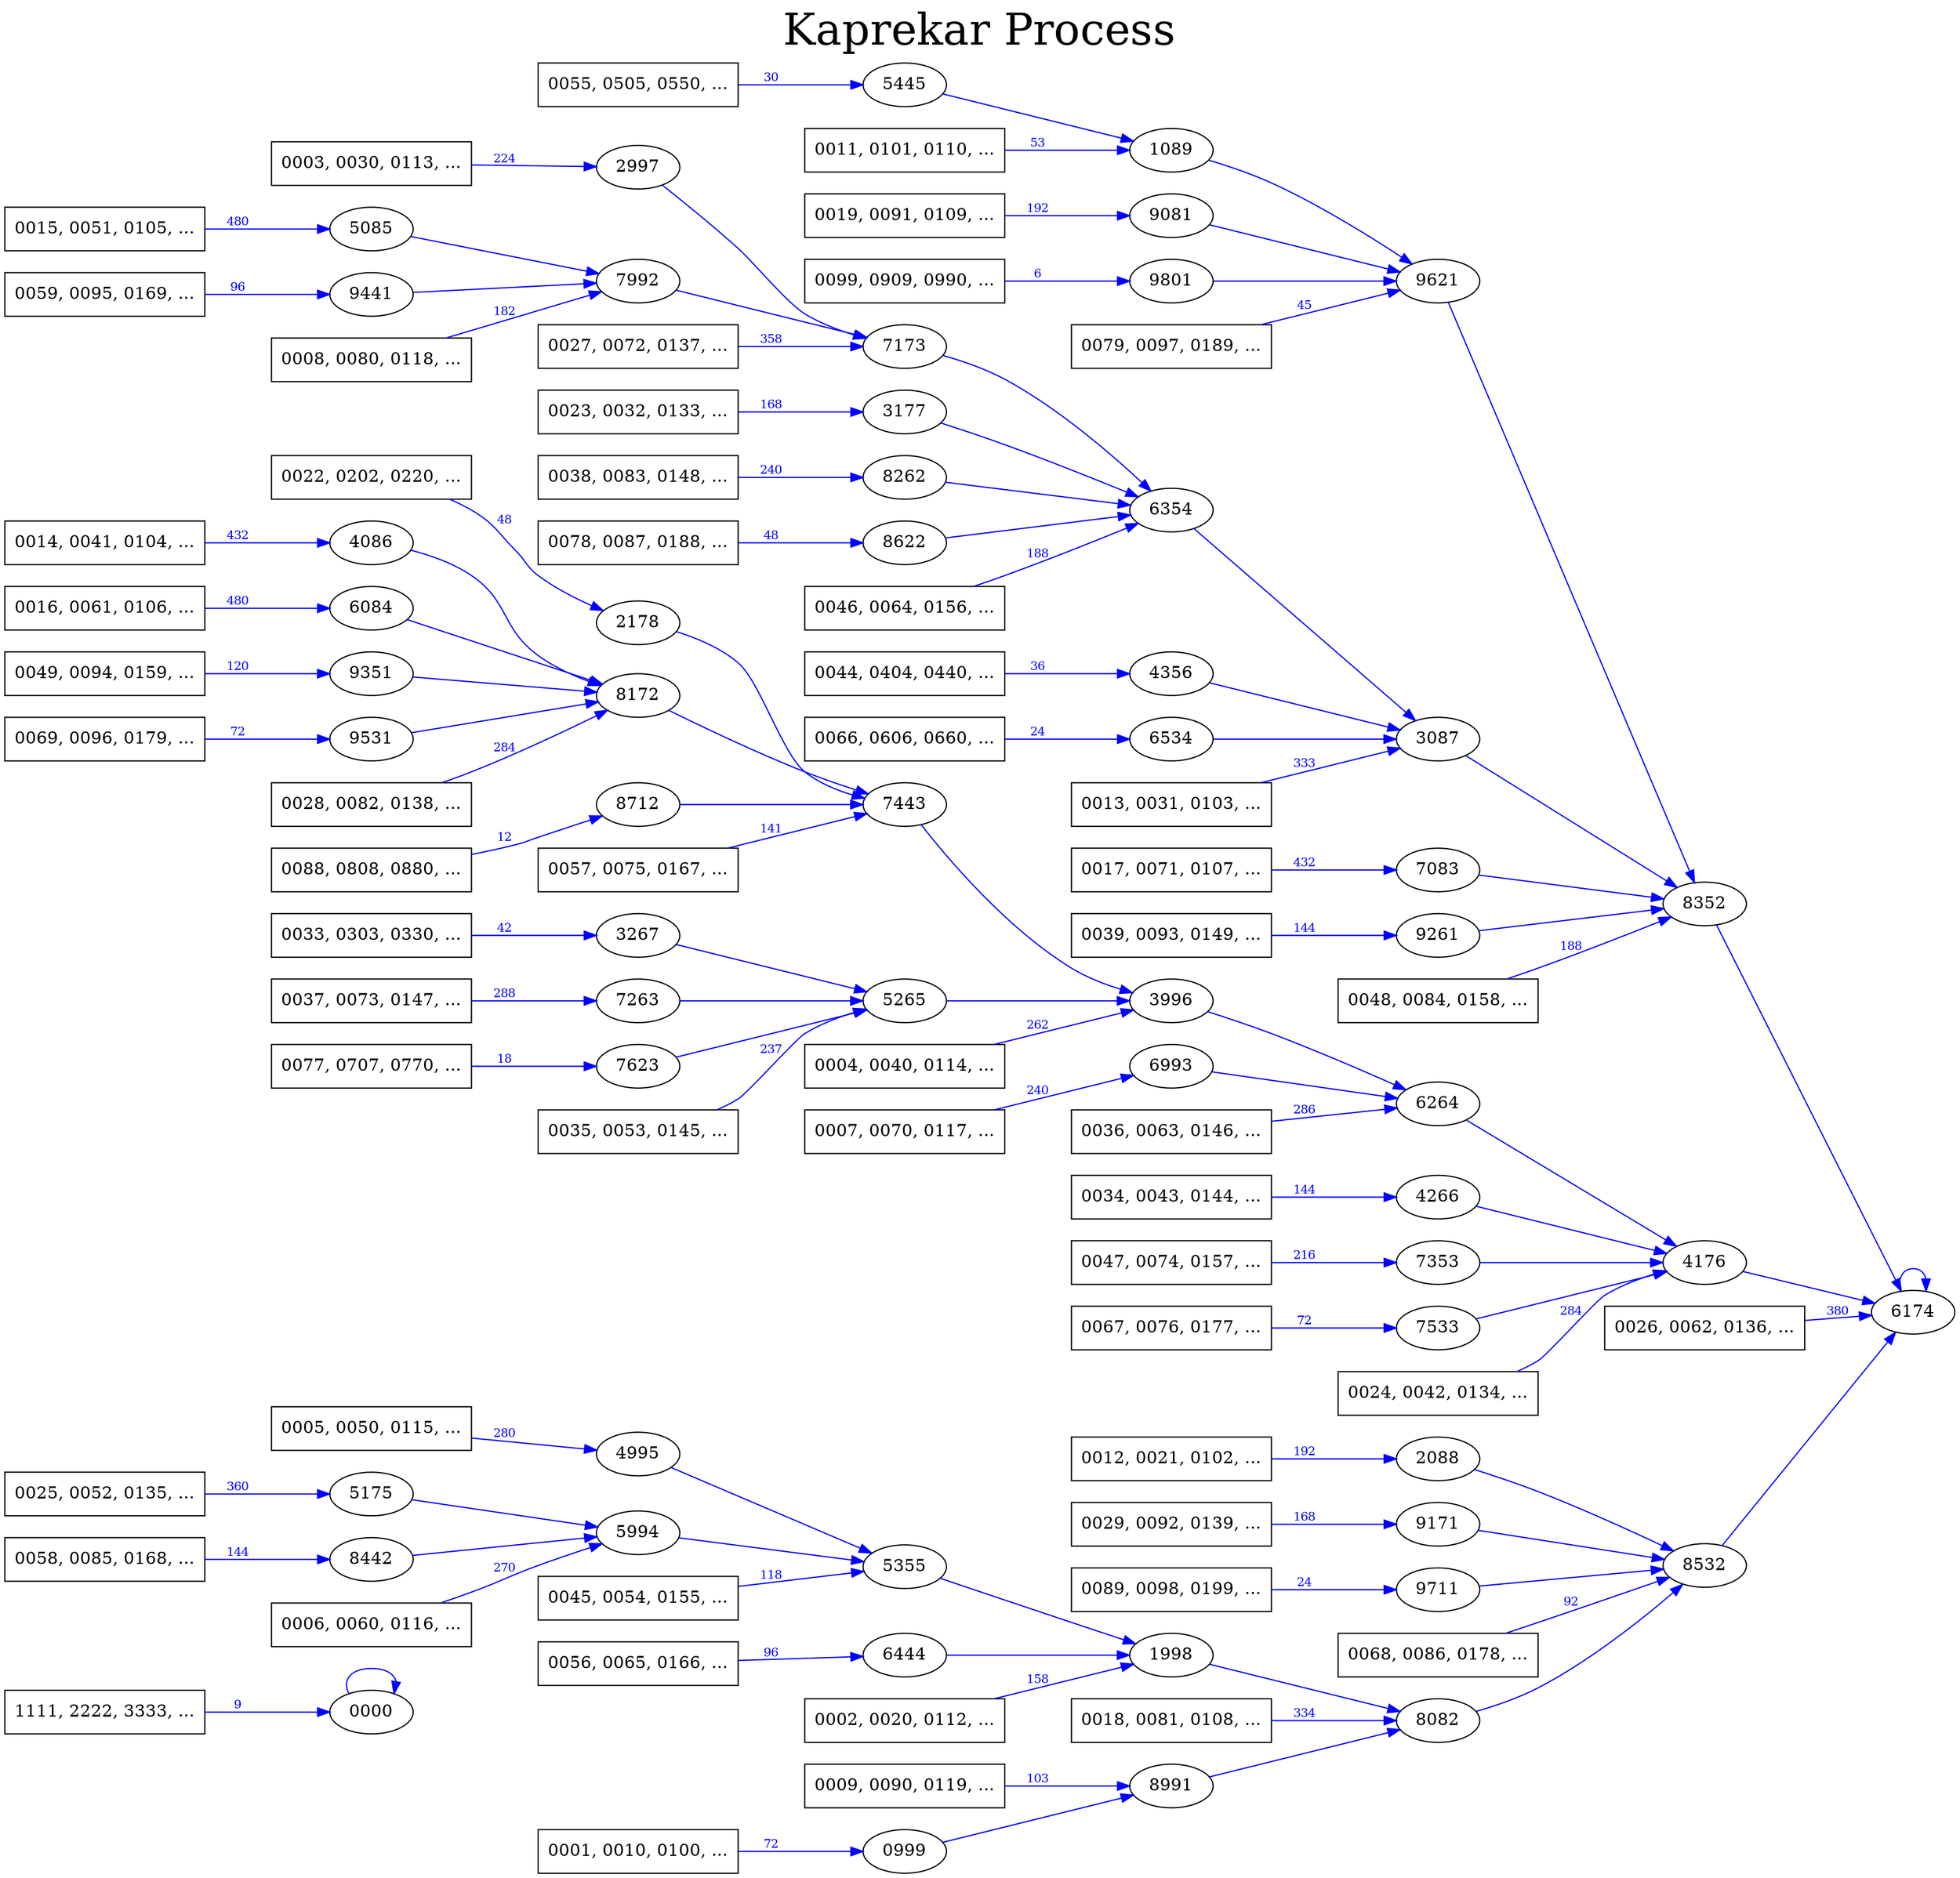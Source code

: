 digraph {
graph [rankdir=LR, label="Kaprekar Process", labelloc=t, fontsize=36];
edge [color=blue, fontcolor=blue, fontsize=10];

0000 -> 0000;
0999 -> 8991;
1089 -> 9621;
1998 -> 8082;
2088 -> 8532;
2178 -> 7443;
2997 -> 7173;
3087 -> 8352;
3177 -> 6354;
3267 -> 5265;
3996 -> 6264;
4086 -> 8172;
4176 -> 6174;
4266 -> 4176;
4356 -> 3087;
4995 -> 5355;
5085 -> 7992;
5175 -> 5994;
5265 -> 3996;
5355 -> 1998;
5445 -> 1089;
5994 -> 5355;
6084 -> 8172;
6174 -> 6174;
6264 -> 4176;
6354 -> 3087;
6444 -> 1998;
6534 -> 3087;
6993 -> 6264;
7083 -> 8352;
7173 -> 6354;
7263 -> 5265;
7353 -> 4176;
7443 -> 3996;
7533 -> 4176;
7623 -> 5265;
7992 -> 7173;
8082 -> 8532;
8172 -> 7443;
8262 -> 6354;
8352 -> 6174;
8442 -> 5994;
8532 -> 6174;
8622 -> 6354;
8712 -> 7443;
8991 -> 8082;
9081 -> 9621;
9171 -> 8532;
9261 -> 8352;
9351 -> 8172;
9441 -> 7992;
9531 -> 8172;
9621 -> 8352;
9711 -> 8532;
9801 -> 9621;
node [shape=rectangle];
"1111, 2222, 3333, ..." -> 0000 [label=9];
"0001, 0010, 0100, ..." -> 0999 [label=72];
"0011, 0101, 0110, ..." -> 1089 [label=53];
"0002, 0020, 0112, ..." -> 1998 [label=158];
"0012, 0021, 0102, ..." -> 2088 [label=192];
"0022, 0202, 0220, ..." -> 2178 [label=48];
"0003, 0030, 0113, ..." -> 2997 [label=224];
"0013, 0031, 0103, ..." -> 3087 [label=333];
"0023, 0032, 0133, ..." -> 3177 [label=168];
"0033, 0303, 0330, ..." -> 3267 [label=42];
"0004, 0040, 0114, ..." -> 3996 [label=262];
"0014, 0041, 0104, ..." -> 4086 [label=432];
"0024, 0042, 0134, ..." -> 4176 [label=284];
"0034, 0043, 0144, ..." -> 4266 [label=144];
"0044, 0404, 0440, ..." -> 4356 [label=36];
"0005, 0050, 0115, ..." -> 4995 [label=280];
"0015, 0051, 0105, ..." -> 5085 [label=480];
"0025, 0052, 0135, ..." -> 5175 [label=360];
"0035, 0053, 0145, ..." -> 5265 [label=237];
"0045, 0054, 0155, ..." -> 5355 [label=118];
"0055, 0505, 0550, ..." -> 5445 [label=30];
"0006, 0060, 0116, ..." -> 5994 [label=270];
"0016, 0061, 0106, ..." -> 6084 [label=480];
"0026, 0062, 0136, ..." -> 6174 [label=380];
"0036, 0063, 0146, ..." -> 6264 [label=286];
"0046, 0064, 0156, ..." -> 6354 [label=188];
"0056, 0065, 0166, ..." -> 6444 [label=96];
"0066, 0606, 0660, ..." -> 6534 [label=24];
"0007, 0070, 0117, ..." -> 6993 [label=240];
"0017, 0071, 0107, ..." -> 7083 [label=432];
"0027, 0072, 0137, ..." -> 7173 [label=358];
"0037, 0073, 0147, ..." -> 7263 [label=288];
"0047, 0074, 0157, ..." -> 7353 [label=216];
"0057, 0075, 0167, ..." -> 7443 [label=141];
"0067, 0076, 0177, ..." -> 7533 [label=72];
"0077, 0707, 0770, ..." -> 7623 [label=18];
"0008, 0080, 0118, ..." -> 7992 [label=182];
"0018, 0081, 0108, ..." -> 8082 [label=334];
"0028, 0082, 0138, ..." -> 8172 [label=284];
"0038, 0083, 0148, ..." -> 8262 [label=240];
"0048, 0084, 0158, ..." -> 8352 [label=188];
"0058, 0085, 0168, ..." -> 8442 [label=144];
"0068, 0086, 0178, ..." -> 8532 [label=92];
"0078, 0087, 0188, ..." -> 8622 [label=48];
"0088, 0808, 0880, ..." -> 8712 [label=12];
"0009, 0090, 0119, ..." -> 8991 [label=103];
"0019, 0091, 0109, ..." -> 9081 [label=192];
"0029, 0092, 0139, ..." -> 9171 [label=168];
"0039, 0093, 0149, ..." -> 9261 [label=144];
"0049, 0094, 0159, ..." -> 9351 [label=120];
"0059, 0095, 0169, ..." -> 9441 [label=96];
"0069, 0096, 0179, ..." -> 9531 [label=72];
"0079, 0097, 0189, ..." -> 9621 [label=45];
"0089, 0098, 0199, ..." -> 9711 [label=24];
"0099, 0909, 0990, ..." -> 9801 [label=6];
}
